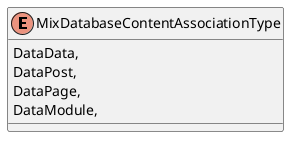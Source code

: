 @startuml
enum MixDatabaseContentAssociationType {
    DataData,
    DataPost,
    DataPage,
    DataModule,
}
@enduml
